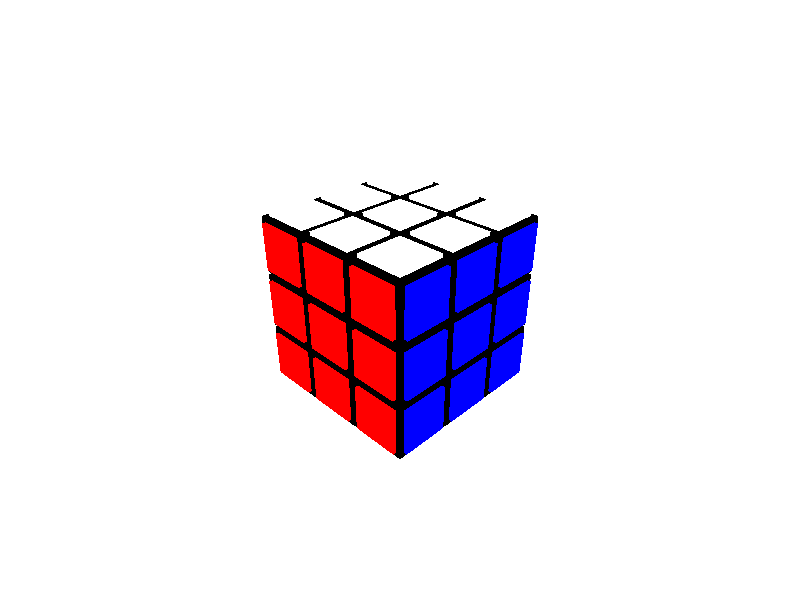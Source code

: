 // Farben einbinden
#include "colors.inc"

// Zufallszahlgenerator
#declare R = seed(1);

// Debuging Variblen
#declare Debug_Init = 0;
#declare Debug_RotateLevel = 0;
#declare Debug_UpdateCubeArrangement = 0;
#declare Debug_Zufall = 1;

// Statische Variablen
#declare SEITE_RECHTS = 0;
#declare SEITE_LINKS = 1;
#declare SEITE_OBEN = 2;

#declare ROTATION_CLOCK = 1;
#declare ROTATION_COUNTERCLOCK = -1;

// Bei der Rotation einer Ebene wird diese über eine Sichtbare Seite und den Abstand von dem Eck-Wuerfel in der Mitte des Bildschirmes definiert => Jede Ebene bekommt eine Nummer
// SPALTE [Seitennummer (Siehe Static SEITE_??)], [Distanze vom Eck-Wuerfel (0-2)]
#declare SPALTE = array[3][3]
    #declare SPALTE[0][0] = 0;
    #declare SPALTE[0][1] = 1;
    #declare SPALTE[0][2] = 2;

    #declare SPALTE[1][0] = 3;
    #declare SPALTE[1][1] = 4;
    #declare SPALTE[1][2] = 5;

    #declare SPALTE[2][0] = 6;
    #declare SPALTE[2][1] = 7;
    #declare SPALTE[2][2] = 8;
    
// Jede Seite hat eine Nummer, ueber die die Farbe zugewiesen wird
#declare FARBE = array[6]
    #declare FARBE[0] = pigment {Red}
    #declare FARBE[1] = pigment {Orange}
    #declare FARBE[2] = pigment {Blue}
    #declare FARBE[3] = pigment {Green}
    #declare FARBE[4] = pigment {White}
    #declare FARBE[5] = pigment {Yellow}
    
// Grundkörper
#declare Wuerfel = box {
    <-0.48,-0.48,0.48>, <0.48,0.48,-0.48>
}

#declare Seite = box {
    <-0.4,-0.04,0.4>, <0.4,0.04,-0.4>
    rotate <0,0,90>
}

// Gibt den Zeitpunkt (Clock-Wert), bei dem die Erste Rotation beginnt, an
#declare CStart = 0;

// Speicher für alle Würfel
#declare Cube = array[27]

// Speichert für jede Position die Würfel ID, des momentan dort sitzenden Würfels
#declare CubeArrangement = array[3][3][3]

// Cache zur Zwischenspeicherung der Würfel IDs zur Rotierung
#declare Cache = array[3][3]


// Initialisiert die Umgebung
#macro InitSetting()

    #debug "\n"
    #debug "Initialisiere Setting \n"

    camera {
        //orthographic
        location <6,5,6>
        look_at <0,0,0>
    }

    background {
        color Violet
    }

    light_source {
        <5,5,0>
        color rgb <0.5,0.5,0.5>
    }

    light_source {
        <0,5,5>
        color rgb <0.5,0.5,0.5>
    }

    
    plane {
        <0,1,0>,-2.2
        pigment {White}
        rotate <0,0,0>
    }
    
#end


// Schwarze Wuerfel
#macro Erzeugen_Grundstruktur (Wuerfel, Grundstruktur)
    #for(X, 0, 2, 1)
        #for(Y, 0, 2, 1)
            #for(Z, 0, 2, 1)
                #declare Grundstruktur[X][Y][Z] = object {
                    Wuerfel
                    translate <X-1,Y-1,Z-1>
                }
            #end
        #end
    #end
#end

// Farbige Seitenflaechen
#macro Erzeugen_Seiten (Seite, Seiten)
    #for(SeitenNr, 0, 5, 1)
        #for(A, 0, 2, 1)
            #for(B, 0, 2, 1)
                #declare Seiten[A][B][SeitenNr] = object {
                    Seite
                    pigment {FARBE[SeitenNr]}
                    
                    #switch (SeitenNr)
                        #case (5)
                        #case (4)
                            rotate <0,0,-90>
                        #break
                        #case (3)
                        #case (2)
                            rotate <0,90,0>
                        #break
                    #end
                    
                    #switch (SeitenNr)
                        #case (0)
                            translate <1.5,A-1,B-1>
                        #break
                        #case (1)
                            translate <-1.5,A-1,B-1>
                        #break
                        #case (2)
                            translate <B-1,A-1,1.5>
                        #break
                        #case (3)
                            translate <B-1,A-1,-1.5>
                        #break
                        #case (4)
                            translate <B-1,1.5,A-1>
                        #break
                        #case (5)
                            translate <B-1,-1.5,A-1>
                        #break
                    #end
                }
            #end
        #end
    #end
#end

// Zeigt den kompletten Cube an
#macro Anzeigen_Cube()
    #for(I, 0, 26, 1)
        Cube[I]
    #end
#end 

// Schreib die Würfel in das Cube Array, und speichert die IDs in dem CubeArrangement Array
#macro AssignArray(Cube, CubeArrangement, Grundstruktur)
    
    #if(Debug_Init)
        #debug " \n"
        #debug "AssignArray \n"
    #end
    
    #declare I = 0;
    #for(X, 0, 2, 1)
        #for(Y, 0, 2, 1)
            #for(Z, 0, 2, 1)
                #declare Cube[I] = Grundstruktur[X][Y][Z]
                
                #declare CubeArrangement[X][Y][Z] = I;
                
                #if(Debug_Init)
                    #debug str(X,0,0)
                    #debug "-"
                    #debug str(Y,0,0)
                    #debug "-"
                    #debug str(Z,0,0)
                    #debug " -- "
                    #debug "Cube Nr:"
                    #debug str(CubeArrangement[X][Y][Z],3,0)
                    #debug "  \n"
                #end
                
                #declare I = I + 1;
            #end
        #end
    #end
#end

// Verschmiltzt die Schwarzen Würfel mit ihren jeweiligen Seitenflaechen
#macro Binden(Cube, CubeArrangement)
    #for(SeitenNr, 0, 5, 1)
        #for(A, 0, 2, 1)
            #for(B, 0, 2, 1)
                #switch (SeitenNr)
                    #case (0)
                        #declare Grundstruktur[2][A][B] = union {
                            object {
                                Grundstruktur[2][A][B]
                            }
                            object {
                                Seiten[A][B][SeitenNr]
                            }
                        }
                    #break
                    #case (1)
                        #declare Grundstruktur[0][A][B] = union {
                            object {
                                Grundstruktur[0][A][B]
                            }
                            object {
                                Seiten[A][B][SeitenNr]
                            }
                        }
                    #break
                    #case (2)
                        #declare Grundstruktur[B][A][2] = union {
                            object {
                                Grundstruktur[B][A][2]
                            }
                            object {
                                Seiten[A][B][SeitenNr]
                            }
                        }
                    #break
                    #case (3)
                        #declare Grundstruktur[B][A][0] = union {
                            object {
                                Grundstruktur[B][A][0]
                            }
                            object {
                                Seiten[A][B][SeitenNr]
                            }
                        }
                    #break
                    #case (4)
                        #declare Grundstruktur[B][2][A] = union {
                            object {
                                Grundstruktur[B][2][A]
                            }
                            object {
                                Seiten[A][B][SeitenNr]
                            }
                        }
                    #break
                    #case (5)
                        #declare Grundstruktur[B][0][A] = union {
                            object {
                                Grundstruktur[B][0][A]
                            }
                            object {
                                Seiten[A][B][SeitenNr]
                            }
                        }
                    #break
                #end
            #end
        #end
    #end
    AssignArray(Cube,CubeArrangement, Grundstruktur)
#end

// Initialisiert die Grundwelt und den Rubiks Cube
#macro Init(Cube,CubeArrangement)
    InitSetting()
    
    #declare Grundstruktur = array[3][3][3]
    #declare Seiten = array[3][3][6]
    
    Erzeugen_Grundstruktur(Wuerfel,Grundstruktur)
    Erzeugen_Seiten(Seite,Seiten)
    Binden(Cube,CubeArrangement)
#end

// Rotiert einen Einzelnen Würfel, Benötigt dafür die Würfel ID, die Rotations-Achse und ob Mit oder Gegen den Uhrzeigersinn
#macro RotateCube(Number, Direktion, Rotation)
    #declare Cube [Number] = object {
        Cube[Number]
        #switch(Direktion)
        #case (0)
            rotate <0,0,Rotation * 90>
        #break
        #case (1)
            rotate <Rotation * 90,0,0>
        #break
        #case (2)
            rotate <0,Rotation * 90,0>
        #break
        #end
    }
#end


// Liefert den X,Y,Z Array-Index eines Würfels bei Angaben von A,B, der Seite und Entfernung zum 2,2,2 Eck-Würfel der in der Mitte des Bildschirmes liegt
#macro Location(X,Y,Z,A,B,Seite,Entfernung)
    #switch (SPALTE[Seite][Entfernung])
            #case (0)
                #declare X = A;
                #declare Y = B;
                #declare Z = 2;
            #break
            #case (1)
                #declare X = A;
                #declare Y = B;
                #declare Z = 1;
            #break
                #case (2)
                #declare X = A;
                #declare Y = B;
                #declare Z = 0;
            #break
            
            #case (3)
                #declare X = 2;
                #declare Y = A;
                #declare Z = B;
            #break
            #case (4)
                #declare X = 1;
                #declare Y = A;
                #declare Z = B;
            #break
            #case (5)
                #declare X = 0;
                #declare Y = A;
                #declare Z = B;
            #break
            
            #case (6)
                #declare X = A;
                #declare Y = 2;
                #declare Z = B;
            #break
            #case (7)
                #declare X = A;
                #declare Y = 1;
                #declare Z = B;
            #break
            #case (8)
                #declare X = A;
                #declare Y = 0;
                #declare Z = B;
            #break
        #end
#end

#macro RotateCache(A,B,ANEW,BNEW,Rotation)
    #if (Rotation = 1)
    #switch (A)
        #case (0)
            #switch (B)
                #case (0)
                    #declare ANEW = A;
                    #declare BNEW = B + 2;
                #break
                #case (1)
                    #declare ANEW = A + 1;
                    #declare BNEW = B + 1;
                #break
                #case (2)
                    #declare ANEW = A + 2;
                    #declare BNEW = B;
                #break
            #end
        #break
        #case (1)
            #switch (B)
                #case (0)
                    #declare ANEW = A - 1;
                    #declare BNEW = B + 1;
                #break
                #case (1)
                    #declare ANEW = A;
                    #declare BNEW = B;
                #break
                #case (2)
                    #declare ANEW = A + 1;
                    #declare BNEW = B - 1;
                #break
            #end
        #break
        #case (2)
            #switch (B)
                #case (0)
                    #declare ANEW = A - 2;
                    #declare BNEW = B;
                #break
                #case (1)
                    #declare ANEW = A - 1;
                    #declare BNEW = B - 1;
                #break
                #case (2)
                    #declare ANEW = A;
                    #declare BNEW = B - 2;
                #break
            #end
        #break
    #end
    #else
    #switch (A)
        #case (0)
            #switch (B)
                #case (0)
                    #declare ANEW = A + 2;
                    #declare BNEW = B;
                #break
                #case (1)
                    #declare ANEW = A + 1;
                    #declare BNEW = B - 1;
                #break
                #case (2)
                    #declare ANEW = A;
                    #declare BNEW = B - 2;
                #break
            #end
        #break
        #case (1)
            #switch (B)
                #case (0)
                    #declare ANEW = A + 1;
                    #declare BNEW = B + 1;
                #break
                #case (1)
                    #declare ANEW = A;
                    #declare BNEW = B;
                #break
                #case (2)
                    #declare ANEW = A - 1;
                    #declare BNEW = B - 1;
                #break
            #end
        #break
        #case (2)
            #switch (B)
                #case (0)
                    #declare ANEW = A;
                    #declare BNEW = B + 2;
                #break
                #case (1)
                    #declare ANEW = A - 1;
                    #declare BNEW = B + 1;
                #break
                #case (2)
                    #declare ANEW = A - 2;
                    #declare BNEW = B;
                #break
            #end
        #break
    #end
    
    #end
#end

#macro UpdateCubeArrangement(Seite,Entfernung, Rotation, CubeArrangement,Cache)
    
    #if(Debug_UpdateCubeArrangement)
        #debug "\n"
        #debug "Schreibe in Cache\n"
    #end
    
    #for(A, 0, 2, 1)
        #for(B, 0, 2, 1)
            #declare X = -1;
            #declare Y = -1;
            #declare Z = -1;
            #declare ANEW = -1;
            #declare BNEW = -1;
            RotateCache(A,B,ANEW,BNEW,Rotation)
            Location(X,Y,Z,A,B,Seite,Entfernung)
            
            #if(Debug_UpdateCubeArrangement)
                #debug "Cube Nr:"
                #debug str(CubeArrangement[X][Y][Z],3,0)
                #debug "\n"
                #debug str(A,0,0)
                #debug str(B,0,0)
                #debug " --> "
                #debug str(ANEW,0,0)
                #debug str(BNEW,0,0)
                #debug "\n"
            #end

            #declare Cache[ANEW][BNEW] = CubeArrangement[X][Y][Z];
        #end

        #if(Debug_UpdateCubeArrangement)
            #debug "\n"
        #end

    #end
    
    
    #if(Debug_UpdateCubeArrangement)
        #debug "\n"
        #debug "Schreibe aus Cache\n"
    #end
    
    #for(A, 0, 2, 1)
        #for(B, 0, 2, 1)
                
            #declare X = -1;
            #declare Y = -1;
            #declare Z = -1;
            Location(X,Y,Z,A,B,Seite,Entfernung)
            #declare ANEW = -1;
            #declare BNEW = -1;
            #switch (SPALTE[Seite][Entfernung])
                #case(0)
                #case(1)
                #case(2)
                    #declare ANEW = -1*(A-2);
                    #declare BNEW = -1*(B-2);
                #break
                #case(3)
                #case(4)
                #case(5)
                    #declare ANEW = -1*(A-2);
                    #declare BNEW = -1*(B-2);
                #break
                #case(6)
                #case(7)
                #case(8)
                    #declare ANEW = A;
                    #declare BNEW = B;
                #break
            #end
            #declare CubeArrangement[X][Y][Z] = Cache[ANEW][BNEW];
            
            #if(Debug_UpdateCubeArrangement)
                #debug "Cube Nr:"
                #debug str(CubeArrangement[X][Y][Z],3,0)
                #debug "  \n"
                #debug str(A,0,0)
                #debug str(B,0,0)
                #debug " --> "
                #debug str(X,0,0)
                #debug "-"
                #debug str(Y,0,0)
                #debug "-"
                #debug str(Z,0,0)
                #debug "\n"
            #end
        #end
        #if(Debug_UpdateCubeArrangement)
            #debug "\n"
        #end
    #end
    
#end

// Rotiert eine komplette Ebene
#macro RotateLevel(Seite,Entfernung, Rotation, CubeArrangement)

    #if(Debug_RotateLevel)
        #debug "\n"
        #debug "Rotation: \n"
    #end

    #for(A, 0, 2, 1)
        #for(B, 0, 2, 1)
            #declare X = -1;
            #declare Y = -1;
            #declare Z = -1;
            Location(X,Y,Z,A,B,Seite,Entfernung)
            
            #if(Debug_RotateLevel)
                #debug str(X,0,0)
                #debug "-"
                #debug str(Y,0,0)
                #debug "-"
                #debug str(Z,0,0)
                #debug " -- "
                #debug "Cube Nr: "
                #debug str(CubeArrangement[X][Y][Z],0,0)
                #debug "\n"
            #end
            
            RotateCube(CubeArrangement[X][Y][Z],Seite, Rotation)
        #end
    #end

    #if(Debug_RotateLevel)
        #debug "\n"
    #end

    UpdateCubeArrangement(Seite, Entfernung,Rotation,CubeArrangement,Cache)

    
    #if(Debug_RotateLevel)
        #debug "\n\n"
    #end

#end

// Rotiert eine komplette Ebene, in Abhängigkeit von der Zeit (Clock)
#macro RotateLevelTime(Seite,Entfernung,Rotation,CubeArrangement,CStart,Clock)
    #if(Clock >= CStart & Clock < (CStart + 1))
        #declare RotationNew = Rotation * (Clock - CStart);
        RotateLevel(Seite,Entfernung,RotationNew,CubeArrangement)
    #else
        #if(Clock >= (CStart + 1))
            RotateLevel(Seite,Entfernung,Rotation,CubeArrangement)
        #end
    #end
    #declare CStart = CStart + 1;
#end

// Schreibe die Nummern im CubeArrangement Array in die Debug-Datei
#macro Debug_CubeArrangement()
    #debug "\n"
    #debug "Cube Arrangement\n"
    #for(X, 0, 2, 1)
        #for(Y, 0, 2, 1)
            #for(Z, 0, 2, 1)
                #debug str(X,0,0)
                #debug "-"
                #debug str(Y,0,0)
                #debug "-"
                #debug str(Z,0,0)
                #debug " -- "
                #debug "Cube Nr:"
                #debug str(CubeArrangement[X][Y][Z],3,0)
                #debug "  \n"
            #end
        #end
    #end
#end

// Schreibe die Nummern im Cache Array in die Debug-Datei
#macro Debug_Cache()
    #debug "\n"
    #debug "Cache\n"
    #for(A, 0, 2, 1)
        #for(B, 0, 2, 1)
                #debug str(X,0,0)
                #debug "-"
                #debug str(Y,0,0)
                #debug "-"
                #debug str(Z,0,0)
                #debug " -- "
                #debug "Cube Nr:"
                #debug str(CubeArrangement[X][Y][Z],3,0)
                #debug "  \n"
        #end
    #end
#end

// Generiert N zufällige Rotationen hintereinander
#macro Zufall(N)
    #for(i,1,N,1)
        #declare SeiteNummer = floor(rand(R)*3);

        #declare EbeneNummer = floor(rand(R)*3);

        #declare RotationNummer = floor(rand(R)*2)*2-1;

        #if(Debug_Zufall)
            #debug str(SeiteNummer,0,0)
            #debug "-"
            #debug str(EbeneNummer,0,0)
            #debug "-"
            #debug str(RotationNummer,0,0)
            #debug "\n"
        #end

        RotateLevelTime(SeiteNummer,EbeneNummer,RotationNummer,CubeArrangement, CStart, clock)
    #end
#end

Init(Cube,CubeArrangement)

Zufall(10)

Anzeigen_Cube()

